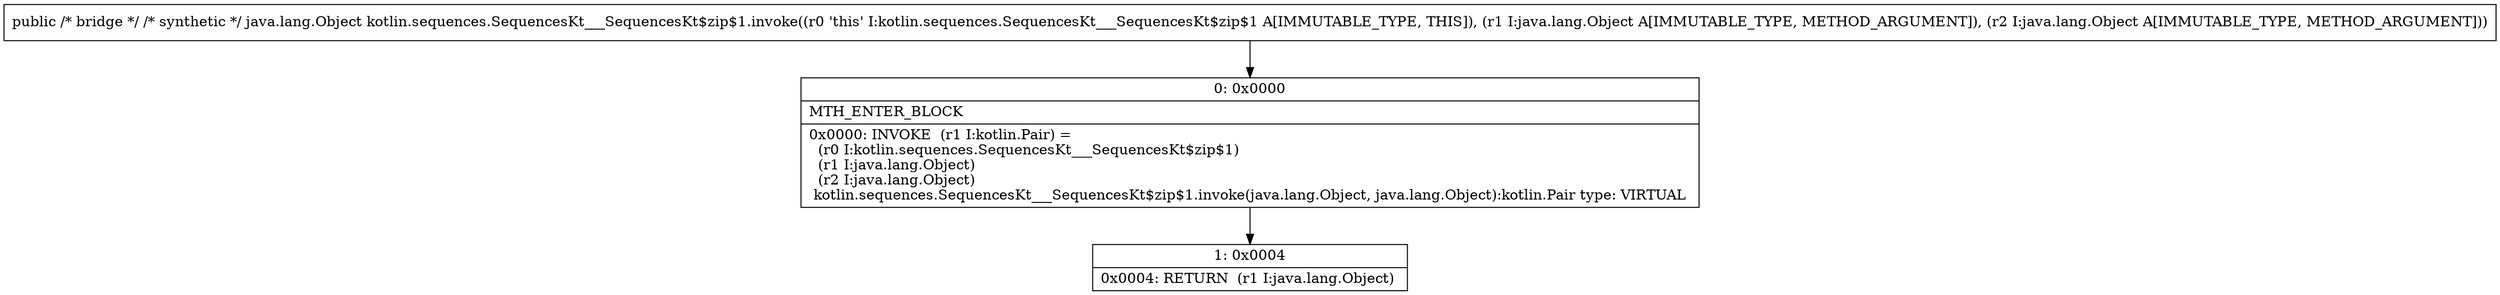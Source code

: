 digraph "CFG forkotlin.sequences.SequencesKt___SequencesKt$zip$1.invoke(Ljava\/lang\/Object;Ljava\/lang\/Object;)Ljava\/lang\/Object;" {
Node_0 [shape=record,label="{0\:\ 0x0000|MTH_ENTER_BLOCK\l|0x0000: INVOKE  (r1 I:kotlin.Pair) = \l  (r0 I:kotlin.sequences.SequencesKt___SequencesKt$zip$1)\l  (r1 I:java.lang.Object)\l  (r2 I:java.lang.Object)\l kotlin.sequences.SequencesKt___SequencesKt$zip$1.invoke(java.lang.Object, java.lang.Object):kotlin.Pair type: VIRTUAL \l}"];
Node_1 [shape=record,label="{1\:\ 0x0004|0x0004: RETURN  (r1 I:java.lang.Object) \l}"];
MethodNode[shape=record,label="{public \/* bridge *\/ \/* synthetic *\/ java.lang.Object kotlin.sequences.SequencesKt___SequencesKt$zip$1.invoke((r0 'this' I:kotlin.sequences.SequencesKt___SequencesKt$zip$1 A[IMMUTABLE_TYPE, THIS]), (r1 I:java.lang.Object A[IMMUTABLE_TYPE, METHOD_ARGUMENT]), (r2 I:java.lang.Object A[IMMUTABLE_TYPE, METHOD_ARGUMENT])) }"];
MethodNode -> Node_0;
Node_0 -> Node_1;
}

